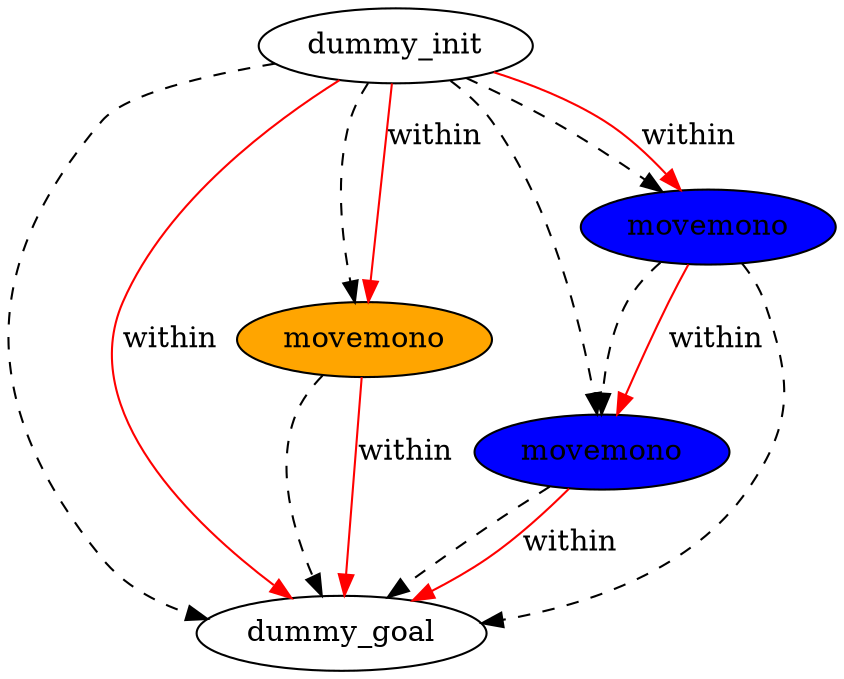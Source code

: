 digraph {
	"3ac22a14-8d87-801a-60c0-2df1458da583" [label=dummy_init fillcolor=white style=filled]
	"0f796eaa-d44e-aee1-13e8-e4848b7322bf" [label=dummy_goal fillcolor=white style=filled]
	"6d9c6879-9f62-ef1f-af50-7b040201a85c" [label=movemono fillcolor=orange style=filled]
	"ae2b1a22-ddb1-1b0a-a8ac-920d7e189077" [label=movemono fillcolor=blue style=filled]
	"39c7c9d0-c9c8-a2a2-d691-cd5d2486e66b" [label=movemono fillcolor=blue style=filled]
	"3ac22a14-8d87-801a-60c0-2df1458da583" -> "0f796eaa-d44e-aee1-13e8-e4848b7322bf" [color=black style=dashed]
	"39c7c9d0-c9c8-a2a2-d691-cd5d2486e66b" -> "ae2b1a22-ddb1-1b0a-a8ac-920d7e189077" [color=black style=dashed]
	"39c7c9d0-c9c8-a2a2-d691-cd5d2486e66b" -> "0f796eaa-d44e-aee1-13e8-e4848b7322bf" [color=black style=dashed]
	"ae2b1a22-ddb1-1b0a-a8ac-920d7e189077" -> "0f796eaa-d44e-aee1-13e8-e4848b7322bf" [color=black style=dashed]
	"6d9c6879-9f62-ef1f-af50-7b040201a85c" -> "0f796eaa-d44e-aee1-13e8-e4848b7322bf" [color=black style=dashed]
	"3ac22a14-8d87-801a-60c0-2df1458da583" -> "6d9c6879-9f62-ef1f-af50-7b040201a85c" [color=black style=dashed]
	"3ac22a14-8d87-801a-60c0-2df1458da583" -> "ae2b1a22-ddb1-1b0a-a8ac-920d7e189077" [color=black style=dashed]
	"3ac22a14-8d87-801a-60c0-2df1458da583" -> "39c7c9d0-c9c8-a2a2-d691-cd5d2486e66b" [color=black style=dashed]
	"ae2b1a22-ddb1-1b0a-a8ac-920d7e189077" -> "0f796eaa-d44e-aee1-13e8-e4848b7322bf" [label=within color=red]
	"39c7c9d0-c9c8-a2a2-d691-cd5d2486e66b" -> "ae2b1a22-ddb1-1b0a-a8ac-920d7e189077" [label=within color=red]
	"3ac22a14-8d87-801a-60c0-2df1458da583" -> "6d9c6879-9f62-ef1f-af50-7b040201a85c" [label=within color=red]
	"3ac22a14-8d87-801a-60c0-2df1458da583" -> "0f796eaa-d44e-aee1-13e8-e4848b7322bf" [label=within color=red]
	"3ac22a14-8d87-801a-60c0-2df1458da583" -> "39c7c9d0-c9c8-a2a2-d691-cd5d2486e66b" [label=within color=red]
	"6d9c6879-9f62-ef1f-af50-7b040201a85c" -> "0f796eaa-d44e-aee1-13e8-e4848b7322bf" [label=within color=red]
}
